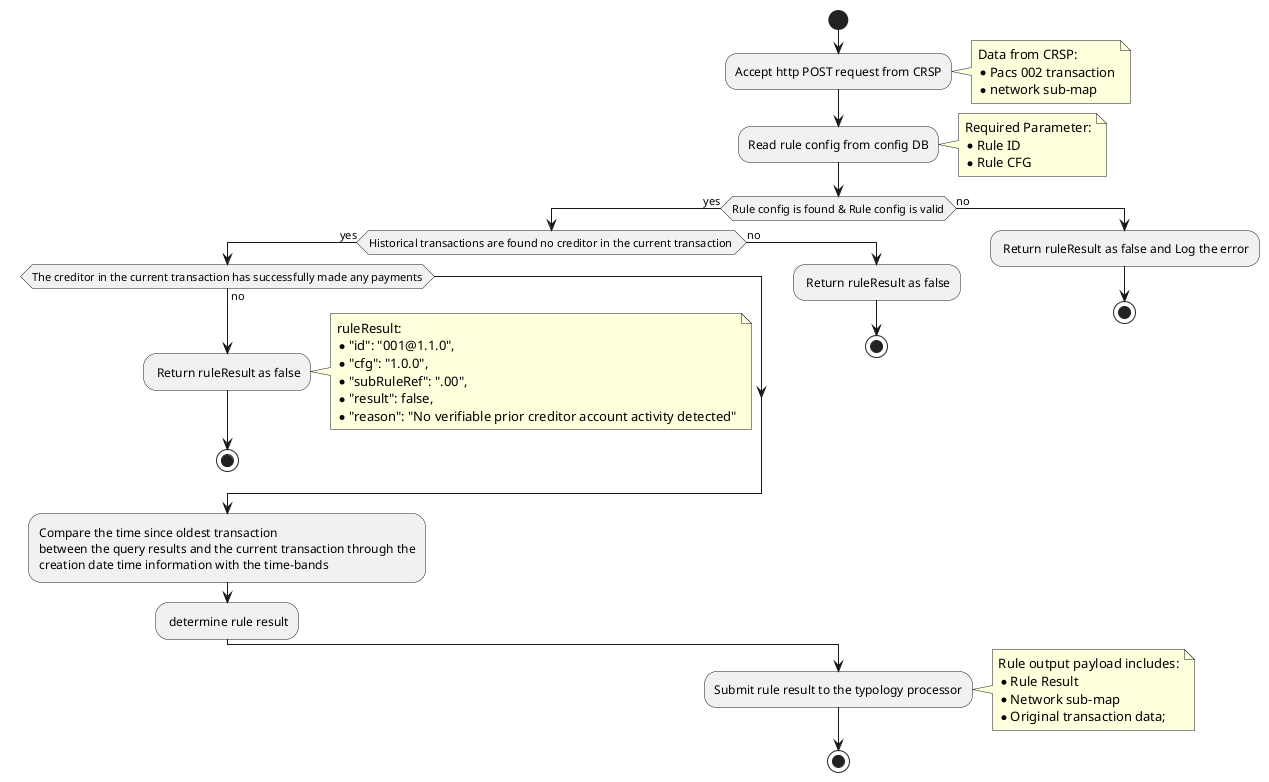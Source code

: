 @startuml
start
:Accept http POST request from CRSP;
note right
    Data from CRSP:
    * Pacs 002 transaction
    * network sub-map
end note
:Read rule config from config DB;
note right
    Required Parameter:
    * Rule ID
    * Rule CFG
end note
if (Rule config is found & Rule config is valid) then (yes)
    if (Historical transactions are found no creditor in the current transaction ) then (yes)
        if (The creditor in the current transaction has successfully made any payments)
        else (no)
            : Return ruleResult as false;
            note right
                ruleResult:
                * "id": "001@1.1.0",
                * "cfg": "1.0.0",
                * "subRuleRef": ".00",
                * "result": false,
                * "reason": "No verifiable prior creditor account activity detected"
            end note
            stop
        endif

        :Compare the time since oldest transaction
        between the query results and the current transaction through the
        creation date time information with the time-bands;
        : determine rule result;
    else (no)
        : Return ruleResult as false;
        stop
    endif
else (no)
    : Return ruleResult as false and Log the error;
    stop
endif
:Submit rule result to the typology processor;
note right
    Rule output payload includes:
    * Rule Result
    * Network sub-map
    * Original transaction data;
end note
stop
@enduml
